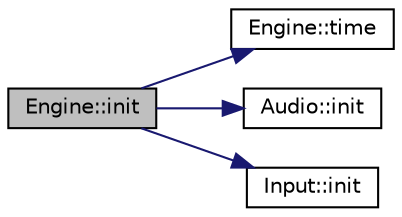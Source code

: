 digraph "Engine::init"
{
  edge [fontname="Helvetica",fontsize="10",labelfontname="Helvetica",labelfontsize="10"];
  node [fontname="Helvetica",fontsize="10",shape=record];
  rankdir="LR";
  Node4 [label="Engine::init",height=0.2,width=0.4,color="black", fillcolor="grey75", style="filled", fontcolor="black"];
  Node4 -> Node5 [color="midnightblue",fontsize="10",style="solid",fontname="Helvetica"];
  Node5 [label="Engine::time",height=0.2,width=0.4,color="black", fillcolor="white", style="filled",URL="$namespace_engine.html#adf0a70bcfb4c022242c96d53458d5f19"];
  Node4 -> Node6 [color="midnightblue",fontsize="10",style="solid",fontname="Helvetica"];
  Node6 [label="Audio::init",height=0.2,width=0.4,color="black", fillcolor="white", style="filled",URL="$namespace_audio.html#ace2497ef479633bcdaa8239458a4f3e9"];
  Node4 -> Node7 [color="midnightblue",fontsize="10",style="solid",fontname="Helvetica"];
  Node7 [label="Input::init",height=0.2,width=0.4,color="black", fillcolor="white", style="filled",URL="$namespace_input.html#a4c2078b689fc3b5cfa1887bfb3aa02a6"];
}
